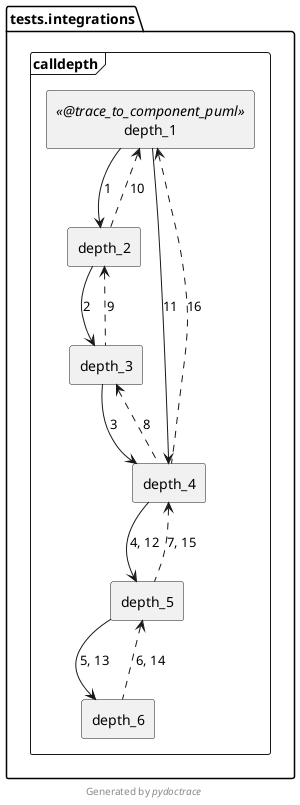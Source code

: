 @startuml tests.integrations.calldepth.depth_1-component
skinparam BoxPadding 10
skinparam componentStyle rectangle

package tests.integrations {
  frame calldepth {
    [tests.integrations.calldepth.depth_1] as "depth_1" << @trace_to_component_puml >>
    [tests.integrations.calldepth.depth_2] as "depth_2"
    [tests.integrations.calldepth.depth_3] as "depth_3"
    [tests.integrations.calldepth.depth_4] as "depth_4"
    [tests.integrations.calldepth.depth_5] as "depth_5"
    [tests.integrations.calldepth.depth_6] as "depth_6"
  }
}
[tests.integrations.calldepth.depth_1] --> [tests.integrations.calldepth.depth_2] : 1
[tests.integrations.calldepth.depth_1] <.. [tests.integrations.calldepth.depth_2] : 10
[tests.integrations.calldepth.depth_2] --> [tests.integrations.calldepth.depth_3] : 2
[tests.integrations.calldepth.depth_2] <.. [tests.integrations.calldepth.depth_3] : 9
[tests.integrations.calldepth.depth_3] --> [tests.integrations.calldepth.depth_4] : 3
[tests.integrations.calldepth.depth_3] <.. [tests.integrations.calldepth.depth_4] : 8
[tests.integrations.calldepth.depth_4] --> [tests.integrations.calldepth.depth_5] : 4, 12
[tests.integrations.calldepth.depth_4] <.. [tests.integrations.calldepth.depth_5] : 7, 15
[tests.integrations.calldepth.depth_5] --> [tests.integrations.calldepth.depth_6] : 5, 13
[tests.integrations.calldepth.depth_5] <.. [tests.integrations.calldepth.depth_6] : 6, 14
[tests.integrations.calldepth.depth_1] --> [tests.integrations.calldepth.depth_4] : 11
[tests.integrations.calldepth.depth_1] <.. [tests.integrations.calldepth.depth_4] : 16

footer Generated by //pydoctrace//
@enduml
